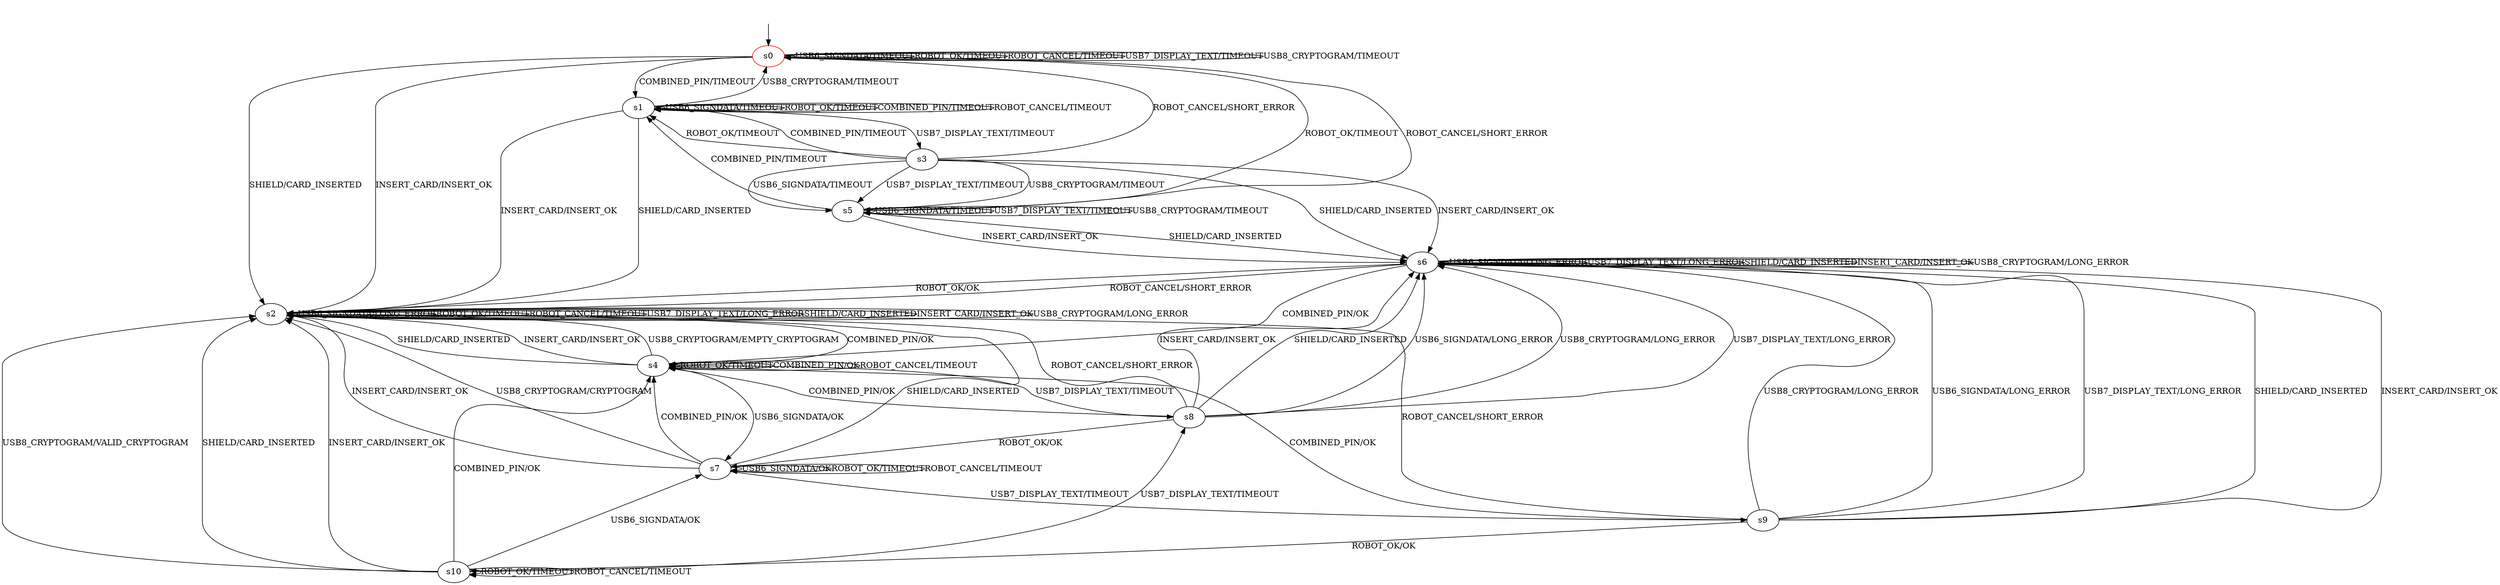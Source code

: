 digraph G {
label=""
s0 [color="red"]
s1
s2
s3
s4
s5
s6
s7
s8
s9
s10
s0 [label="s0"];
s0 -> s0[label="USB6_SIGNDATA/TIMEOUT"]
s0 -> s0[label="ROBOT_OK/TIMEOUT"]
s0 -> s1[label="COMBINED_PIN/TIMEOUT"]
s0 -> s0[label="ROBOT_CANCEL/TIMEOUT"]
s0 -> s0[label="USB7_DISPLAY_TEXT/TIMEOUT"]
s0 -> s2[label="SHIELD/CARD_INSERTED"]
s0 -> s2[label="INSERT_CARD/INSERT_OK"]
s0 -> s0[label="USB8_CRYPTOGRAM/TIMEOUT"]
s1 [label="s1"];
s1 -> s1[label="USB6_SIGNDATA/TIMEOUT"]
s1 -> s1[label="ROBOT_OK/TIMEOUT"]
s1 -> s1[label="COMBINED_PIN/TIMEOUT"]
s1 -> s1[label="ROBOT_CANCEL/TIMEOUT"]
s1 -> s3[label="USB7_DISPLAY_TEXT/TIMEOUT"]
s1 -> s2[label="SHIELD/CARD_INSERTED"]
s1 -> s2[label="INSERT_CARD/INSERT_OK"]
s1 -> s0[label="USB8_CRYPTOGRAM/TIMEOUT"]
s2 [label="s2"];
s2 -> s2[label="USB6_SIGNDATA/LONG_ERROR"]
s2 -> s2[label="ROBOT_OK/TIMEOUT"]
s2 -> s4[label="COMBINED_PIN/OK"]
s2 -> s2[label="ROBOT_CANCEL/TIMEOUT"]
s2 -> s2[label="USB7_DISPLAY_TEXT/LONG_ERROR"]
s2 -> s2[label="SHIELD/CARD_INSERTED"]
s2 -> s2[label="INSERT_CARD/INSERT_OK"]
s2 -> s2[label="USB8_CRYPTOGRAM/LONG_ERROR"]
s3 [label="s3"];
s3 -> s5[label="USB6_SIGNDATA/TIMEOUT"]
s3 -> s1[label="ROBOT_OK/TIMEOUT"]
s3 -> s1[label="COMBINED_PIN/TIMEOUT"]
s3 -> s0[label="ROBOT_CANCEL/SHORT_ERROR"]
s3 -> s5[label="USB7_DISPLAY_TEXT/TIMEOUT"]
s3 -> s6[label="SHIELD/CARD_INSERTED"]
s3 -> s6[label="INSERT_CARD/INSERT_OK"]
s3 -> s5[label="USB8_CRYPTOGRAM/TIMEOUT"]
s4 [label="s4"];
s4 -> s7[label="USB6_SIGNDATA/OK"]
s4 -> s4[label="ROBOT_OK/TIMEOUT"]
s4 -> s4[label="COMBINED_PIN/OK"]
s4 -> s4[label="ROBOT_CANCEL/TIMEOUT"]
s4 -> s8[label="USB7_DISPLAY_TEXT/TIMEOUT"]
s4 -> s2[label="SHIELD/CARD_INSERTED"]
s4 -> s2[label="INSERT_CARD/INSERT_OK"]
s4 -> s2[label="USB8_CRYPTOGRAM/EMPTY_CRYPTOGRAM"]
s5 [label="s5"];
s5 -> s5[label="USB6_SIGNDATA/TIMEOUT"]
s5 -> s0[label="ROBOT_OK/TIMEOUT"]
s5 -> s1[label="COMBINED_PIN/TIMEOUT"]
s5 -> s0[label="ROBOT_CANCEL/SHORT_ERROR"]
s5 -> s5[label="USB7_DISPLAY_TEXT/TIMEOUT"]
s5 -> s6[label="SHIELD/CARD_INSERTED"]
s5 -> s6[label="INSERT_CARD/INSERT_OK"]
s5 -> s5[label="USB8_CRYPTOGRAM/TIMEOUT"]
s6 [label="s6"];
s6 -> s6[label="USB6_SIGNDATA/LONG_ERROR"]
s6 -> s2[label="ROBOT_OK/OK"]
s6 -> s4[label="COMBINED_PIN/OK"]
s6 -> s2[label="ROBOT_CANCEL/SHORT_ERROR"]
s6 -> s6[label="USB7_DISPLAY_TEXT/LONG_ERROR"]
s6 -> s6[label="SHIELD/CARD_INSERTED"]
s6 -> s6[label="INSERT_CARD/INSERT_OK"]
s6 -> s6[label="USB8_CRYPTOGRAM/LONG_ERROR"]
s7 [label="s7"];
s7 -> s7[label="USB6_SIGNDATA/OK"]
s7 -> s7[label="ROBOT_OK/TIMEOUT"]
s7 -> s4[label="COMBINED_PIN/OK"]
s7 -> s7[label="ROBOT_CANCEL/TIMEOUT"]
s7 -> s9[label="USB7_DISPLAY_TEXT/TIMEOUT"]
s7 -> s2[label="SHIELD/CARD_INSERTED"]
s7 -> s2[label="INSERT_CARD/INSERT_OK"]
s7 -> s2[label="USB8_CRYPTOGRAM/CRYPTOGRAM"]
s8 [label="s8"];
s8 -> s6[label="USB6_SIGNDATA/LONG_ERROR"]
s8 -> s7[label="ROBOT_OK/OK"]
s8 -> s4[label="COMBINED_PIN/OK"]
s8 -> s2[label="ROBOT_CANCEL/SHORT_ERROR"]
s8 -> s6[label="USB7_DISPLAY_TEXT/LONG_ERROR"]
s8 -> s6[label="SHIELD/CARD_INSERTED"]
s8 -> s6[label="INSERT_CARD/INSERT_OK"]
s8 -> s6[label="USB8_CRYPTOGRAM/LONG_ERROR"]
s9 [label="s9"];
s9 -> s6[label="USB6_SIGNDATA/LONG_ERROR"]
s9 -> s10[label="ROBOT_OK/OK"]
s9 -> s4[label="COMBINED_PIN/OK"]
s9 -> s2[label="ROBOT_CANCEL/SHORT_ERROR"]
s9 -> s6[label="USB7_DISPLAY_TEXT/LONG_ERROR"]
s9 -> s6[label="SHIELD/CARD_INSERTED"]
s9 -> s6[label="INSERT_CARD/INSERT_OK"]
s9 -> s6[label="USB8_CRYPTOGRAM/LONG_ERROR"]
s10 [label="s10"];
s10 -> s7[label="USB6_SIGNDATA/OK"]
s10 -> s10[label="ROBOT_OK/TIMEOUT"]
s10 -> s4[label="COMBINED_PIN/OK"]
s10 -> s10[label="ROBOT_CANCEL/TIMEOUT"]
s10 -> s8[label="USB7_DISPLAY_TEXT/TIMEOUT"]
s10 -> s2[label="SHIELD/CARD_INSERTED"]
s10 -> s2[label="INSERT_CARD/INSERT_OK"]
s10 -> s2[label="USB8_CRYPTOGRAM/VALID_CRYPTOGRAM"]
__start0 [label="" shape="none"];
__start0 -> s0;
}
